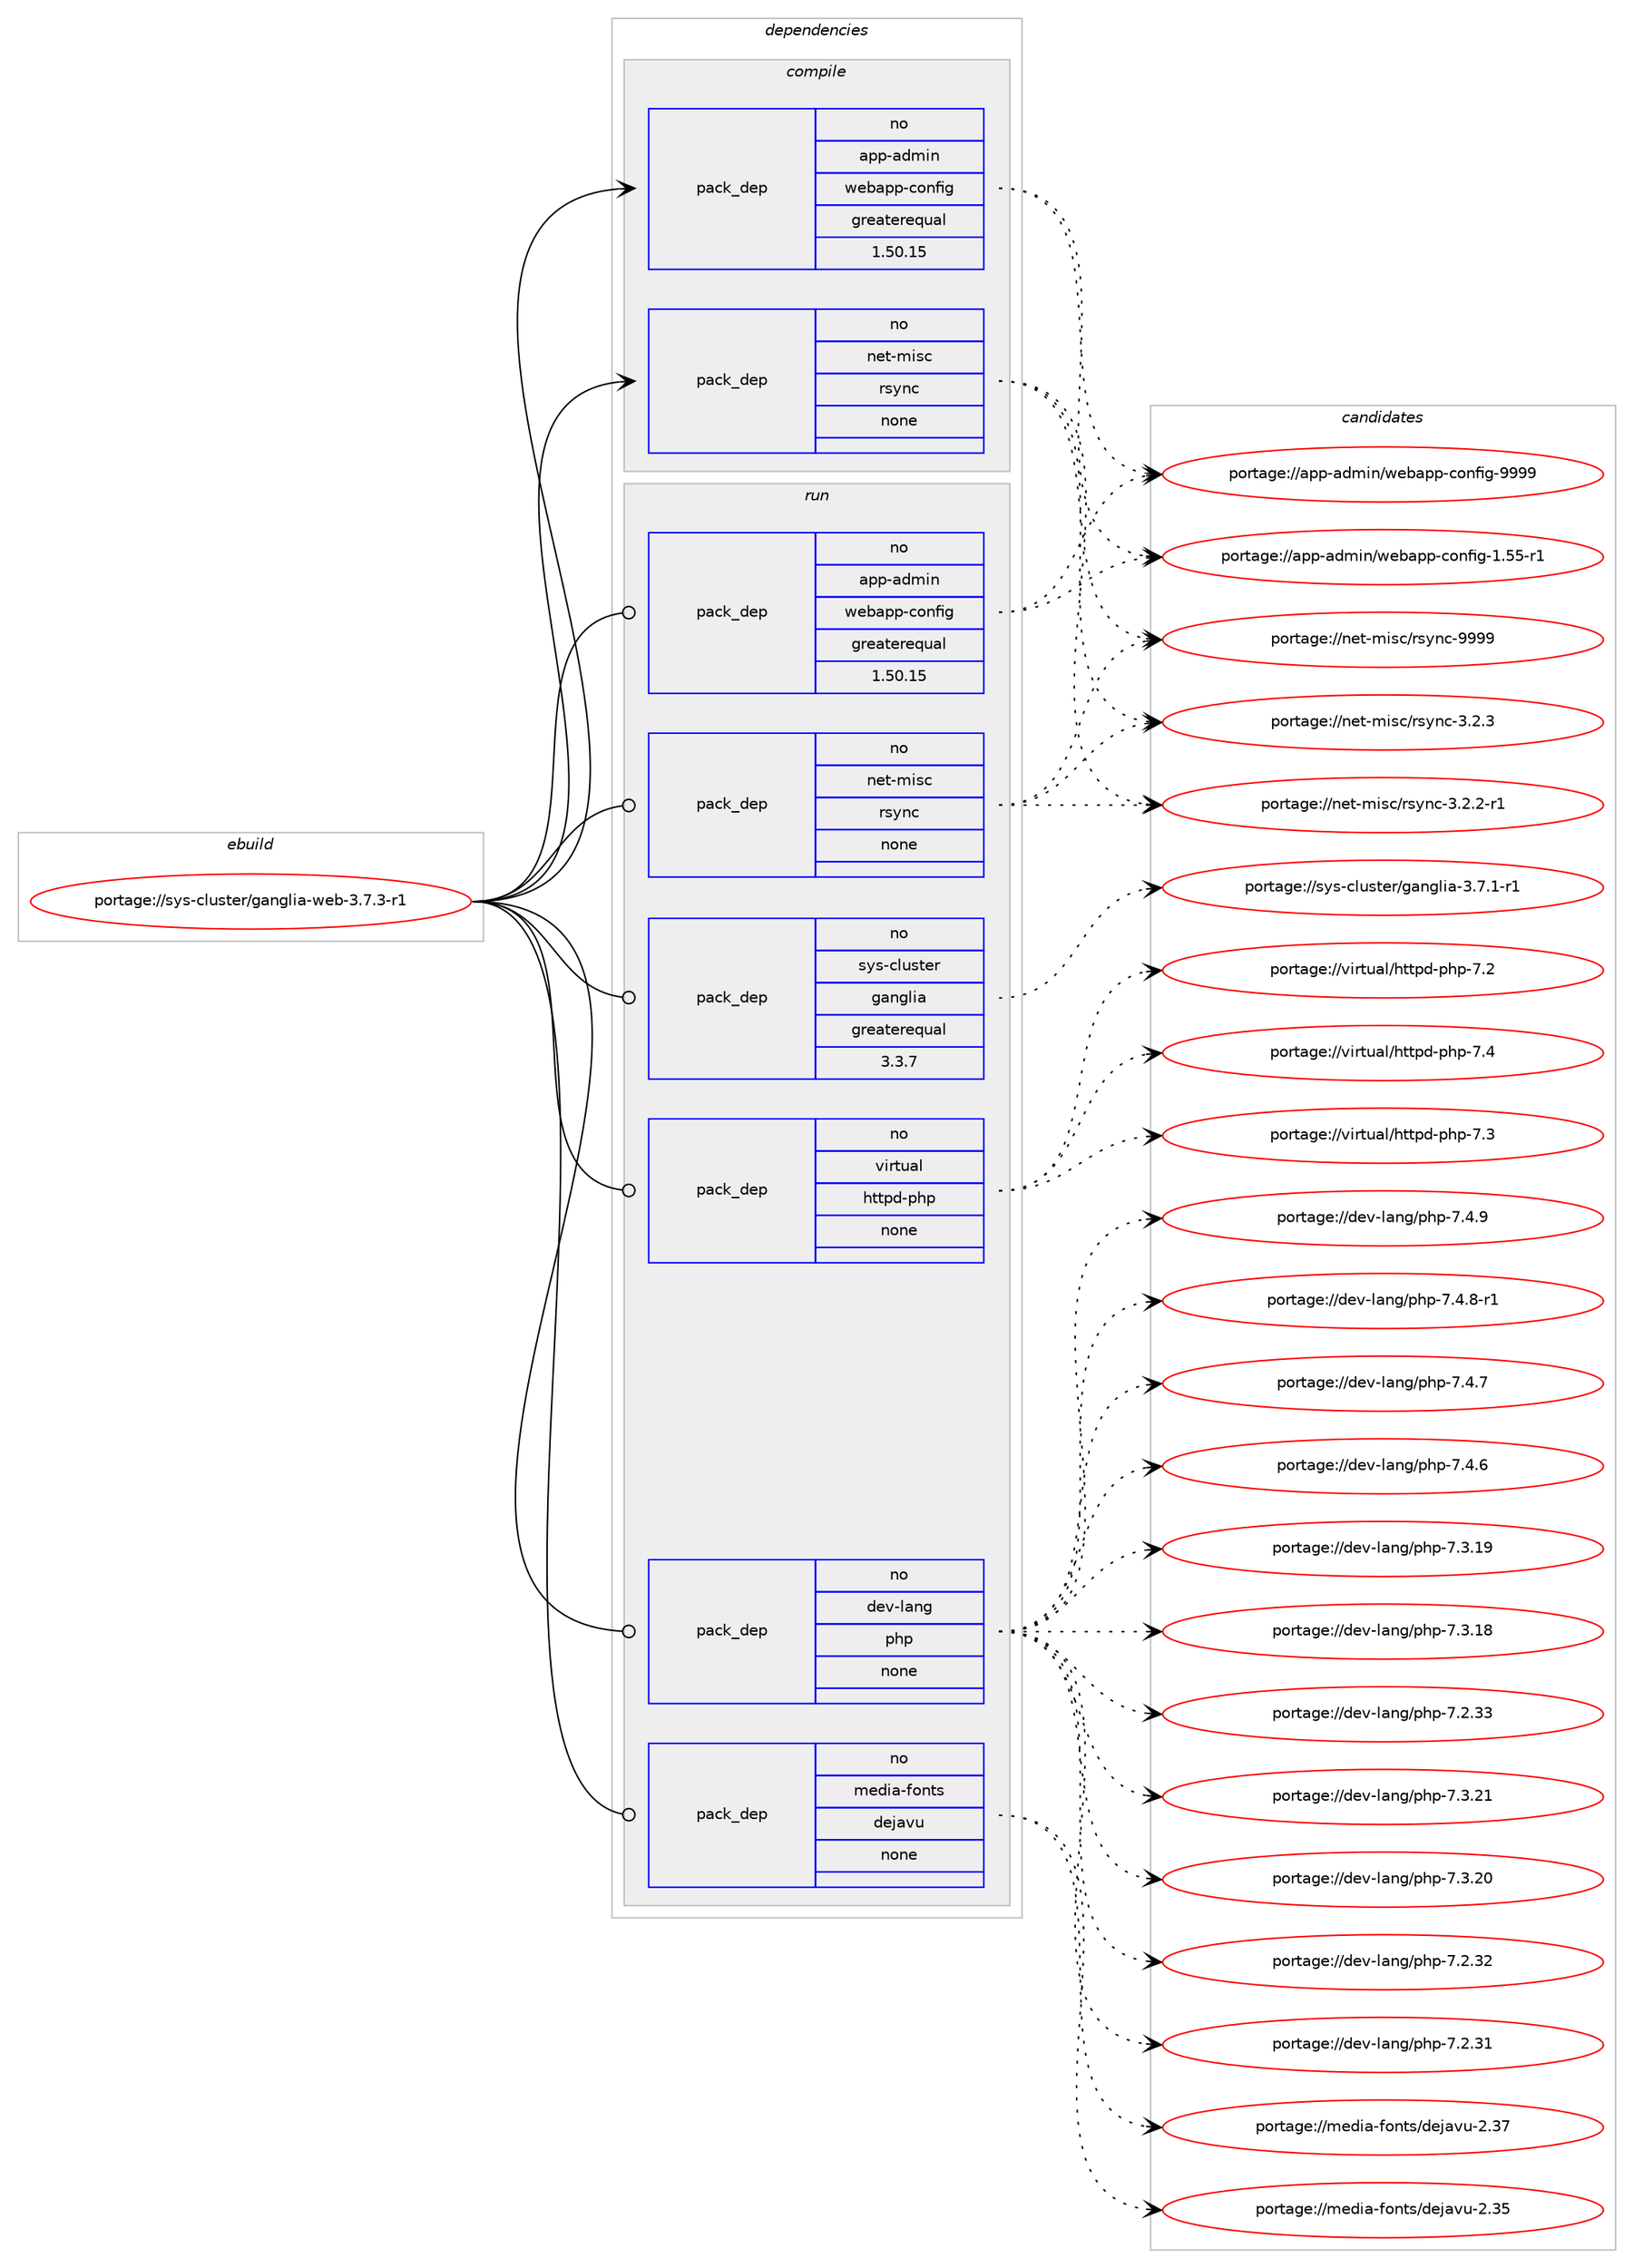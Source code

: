 digraph prolog {

# *************
# Graph options
# *************

newrank=true;
concentrate=true;
compound=true;
graph [rankdir=LR,fontname=Helvetica,fontsize=10,ranksep=1.5];#, ranksep=2.5, nodesep=0.2];
edge  [arrowhead=vee];
node  [fontname=Helvetica,fontsize=10];

# **********
# The ebuild
# **********

subgraph cluster_leftcol {
color=gray;
rank=same;
label=<<i>ebuild</i>>;
id [label="portage://sys-cluster/ganglia-web-3.7.3-r1", color=red, width=4, href="../sys-cluster/ganglia-web-3.7.3-r1.svg"];
}

# ****************
# The dependencies
# ****************

subgraph cluster_midcol {
color=gray;
label=<<i>dependencies</i>>;
subgraph cluster_compile {
fillcolor="#eeeeee";
style=filled;
label=<<i>compile</i>>;
subgraph pack1973 {
dependency2281 [label=<<TABLE BORDER="0" CELLBORDER="1" CELLSPACING="0" CELLPADDING="4" WIDTH="220"><TR><TD ROWSPAN="6" CELLPADDING="30">pack_dep</TD></TR><TR><TD WIDTH="110">no</TD></TR><TR><TD>app-admin</TD></TR><TR><TD>webapp-config</TD></TR><TR><TD>greaterequal</TD></TR><TR><TD>1.50.15</TD></TR></TABLE>>, shape=none, color=blue];
}
id:e -> dependency2281:w [weight=20,style="solid",arrowhead="vee"];
subgraph pack1974 {
dependency2282 [label=<<TABLE BORDER="0" CELLBORDER="1" CELLSPACING="0" CELLPADDING="4" WIDTH="220"><TR><TD ROWSPAN="6" CELLPADDING="30">pack_dep</TD></TR><TR><TD WIDTH="110">no</TD></TR><TR><TD>net-misc</TD></TR><TR><TD>rsync</TD></TR><TR><TD>none</TD></TR><TR><TD></TD></TR></TABLE>>, shape=none, color=blue];
}
id:e -> dependency2282:w [weight=20,style="solid",arrowhead="vee"];
}
subgraph cluster_compileandrun {
fillcolor="#eeeeee";
style=filled;
label=<<i>compile and run</i>>;
}
subgraph cluster_run {
fillcolor="#eeeeee";
style=filled;
label=<<i>run</i>>;
subgraph pack1975 {
dependency2283 [label=<<TABLE BORDER="0" CELLBORDER="1" CELLSPACING="0" CELLPADDING="4" WIDTH="220"><TR><TD ROWSPAN="6" CELLPADDING="30">pack_dep</TD></TR><TR><TD WIDTH="110">no</TD></TR><TR><TD>app-admin</TD></TR><TR><TD>webapp-config</TD></TR><TR><TD>greaterequal</TD></TR><TR><TD>1.50.15</TD></TR></TABLE>>, shape=none, color=blue];
}
id:e -> dependency2283:w [weight=20,style="solid",arrowhead="odot"];
subgraph pack1976 {
dependency2284 [label=<<TABLE BORDER="0" CELLBORDER="1" CELLSPACING="0" CELLPADDING="4" WIDTH="220"><TR><TD ROWSPAN="6" CELLPADDING="30">pack_dep</TD></TR><TR><TD WIDTH="110">no</TD></TR><TR><TD>dev-lang</TD></TR><TR><TD>php</TD></TR><TR><TD>none</TD></TR><TR><TD></TD></TR></TABLE>>, shape=none, color=blue];
}
id:e -> dependency2284:w [weight=20,style="solid",arrowhead="odot"];
subgraph pack1977 {
dependency2285 [label=<<TABLE BORDER="0" CELLBORDER="1" CELLSPACING="0" CELLPADDING="4" WIDTH="220"><TR><TD ROWSPAN="6" CELLPADDING="30">pack_dep</TD></TR><TR><TD WIDTH="110">no</TD></TR><TR><TD>media-fonts</TD></TR><TR><TD>dejavu</TD></TR><TR><TD>none</TD></TR><TR><TD></TD></TR></TABLE>>, shape=none, color=blue];
}
id:e -> dependency2285:w [weight=20,style="solid",arrowhead="odot"];
subgraph pack1978 {
dependency2286 [label=<<TABLE BORDER="0" CELLBORDER="1" CELLSPACING="0" CELLPADDING="4" WIDTH="220"><TR><TD ROWSPAN="6" CELLPADDING="30">pack_dep</TD></TR><TR><TD WIDTH="110">no</TD></TR><TR><TD>net-misc</TD></TR><TR><TD>rsync</TD></TR><TR><TD>none</TD></TR><TR><TD></TD></TR></TABLE>>, shape=none, color=blue];
}
id:e -> dependency2286:w [weight=20,style="solid",arrowhead="odot"];
subgraph pack1979 {
dependency2287 [label=<<TABLE BORDER="0" CELLBORDER="1" CELLSPACING="0" CELLPADDING="4" WIDTH="220"><TR><TD ROWSPAN="6" CELLPADDING="30">pack_dep</TD></TR><TR><TD WIDTH="110">no</TD></TR><TR><TD>sys-cluster</TD></TR><TR><TD>ganglia</TD></TR><TR><TD>greaterequal</TD></TR><TR><TD>3.3.7</TD></TR></TABLE>>, shape=none, color=blue];
}
id:e -> dependency2287:w [weight=20,style="solid",arrowhead="odot"];
subgraph pack1980 {
dependency2288 [label=<<TABLE BORDER="0" CELLBORDER="1" CELLSPACING="0" CELLPADDING="4" WIDTH="220"><TR><TD ROWSPAN="6" CELLPADDING="30">pack_dep</TD></TR><TR><TD WIDTH="110">no</TD></TR><TR><TD>virtual</TD></TR><TR><TD>httpd-php</TD></TR><TR><TD>none</TD></TR><TR><TD></TD></TR></TABLE>>, shape=none, color=blue];
}
id:e -> dependency2288:w [weight=20,style="solid",arrowhead="odot"];
}
}

# **************
# The candidates
# **************

subgraph cluster_choices {
rank=same;
color=gray;
label=<<i>candidates</i>>;

subgraph choice1973 {
color=black;
nodesep=1;
choice97112112459710010910511047119101989711211245991111101021051034557575757 [label="portage://app-admin/webapp-config-9999", color=red, width=4,href="../app-admin/webapp-config-9999.svg"];
choice971121124597100109105110471191019897112112459911111010210510345494653534511449 [label="portage://app-admin/webapp-config-1.55-r1", color=red, width=4,href="../app-admin/webapp-config-1.55-r1.svg"];
dependency2281:e -> choice97112112459710010910511047119101989711211245991111101021051034557575757:w [style=dotted,weight="100"];
dependency2281:e -> choice971121124597100109105110471191019897112112459911111010210510345494653534511449:w [style=dotted,weight="100"];
}
subgraph choice1974 {
color=black;
nodesep=1;
choice110101116451091051159947114115121110994557575757 [label="portage://net-misc/rsync-9999", color=red, width=4,href="../net-misc/rsync-9999.svg"];
choice11010111645109105115994711411512111099455146504651 [label="portage://net-misc/rsync-3.2.3", color=red, width=4,href="../net-misc/rsync-3.2.3.svg"];
choice110101116451091051159947114115121110994551465046504511449 [label="portage://net-misc/rsync-3.2.2-r1", color=red, width=4,href="../net-misc/rsync-3.2.2-r1.svg"];
dependency2282:e -> choice110101116451091051159947114115121110994557575757:w [style=dotted,weight="100"];
dependency2282:e -> choice11010111645109105115994711411512111099455146504651:w [style=dotted,weight="100"];
dependency2282:e -> choice110101116451091051159947114115121110994551465046504511449:w [style=dotted,weight="100"];
}
subgraph choice1975 {
color=black;
nodesep=1;
choice97112112459710010910511047119101989711211245991111101021051034557575757 [label="portage://app-admin/webapp-config-9999", color=red, width=4,href="../app-admin/webapp-config-9999.svg"];
choice971121124597100109105110471191019897112112459911111010210510345494653534511449 [label="portage://app-admin/webapp-config-1.55-r1", color=red, width=4,href="../app-admin/webapp-config-1.55-r1.svg"];
dependency2283:e -> choice97112112459710010910511047119101989711211245991111101021051034557575757:w [style=dotted,weight="100"];
dependency2283:e -> choice971121124597100109105110471191019897112112459911111010210510345494653534511449:w [style=dotted,weight="100"];
}
subgraph choice1976 {
color=black;
nodesep=1;
choice100101118451089711010347112104112455546524657 [label="portage://dev-lang/php-7.4.9", color=red, width=4,href="../dev-lang/php-7.4.9.svg"];
choice1001011184510897110103471121041124555465246564511449 [label="portage://dev-lang/php-7.4.8-r1", color=red, width=4,href="../dev-lang/php-7.4.8-r1.svg"];
choice100101118451089711010347112104112455546524655 [label="portage://dev-lang/php-7.4.7", color=red, width=4,href="../dev-lang/php-7.4.7.svg"];
choice100101118451089711010347112104112455546524654 [label="portage://dev-lang/php-7.4.6", color=red, width=4,href="../dev-lang/php-7.4.6.svg"];
choice10010111845108971101034711210411245554651465049 [label="portage://dev-lang/php-7.3.21", color=red, width=4,href="../dev-lang/php-7.3.21.svg"];
choice10010111845108971101034711210411245554651465048 [label="portage://dev-lang/php-7.3.20", color=red, width=4,href="../dev-lang/php-7.3.20.svg"];
choice10010111845108971101034711210411245554651464957 [label="portage://dev-lang/php-7.3.19", color=red, width=4,href="../dev-lang/php-7.3.19.svg"];
choice10010111845108971101034711210411245554651464956 [label="portage://dev-lang/php-7.3.18", color=red, width=4,href="../dev-lang/php-7.3.18.svg"];
choice10010111845108971101034711210411245554650465151 [label="portage://dev-lang/php-7.2.33", color=red, width=4,href="../dev-lang/php-7.2.33.svg"];
choice10010111845108971101034711210411245554650465150 [label="portage://dev-lang/php-7.2.32", color=red, width=4,href="../dev-lang/php-7.2.32.svg"];
choice10010111845108971101034711210411245554650465149 [label="portage://dev-lang/php-7.2.31", color=red, width=4,href="../dev-lang/php-7.2.31.svg"];
dependency2284:e -> choice100101118451089711010347112104112455546524657:w [style=dotted,weight="100"];
dependency2284:e -> choice1001011184510897110103471121041124555465246564511449:w [style=dotted,weight="100"];
dependency2284:e -> choice100101118451089711010347112104112455546524655:w [style=dotted,weight="100"];
dependency2284:e -> choice100101118451089711010347112104112455546524654:w [style=dotted,weight="100"];
dependency2284:e -> choice10010111845108971101034711210411245554651465049:w [style=dotted,weight="100"];
dependency2284:e -> choice10010111845108971101034711210411245554651465048:w [style=dotted,weight="100"];
dependency2284:e -> choice10010111845108971101034711210411245554651464957:w [style=dotted,weight="100"];
dependency2284:e -> choice10010111845108971101034711210411245554651464956:w [style=dotted,weight="100"];
dependency2284:e -> choice10010111845108971101034711210411245554650465151:w [style=dotted,weight="100"];
dependency2284:e -> choice10010111845108971101034711210411245554650465150:w [style=dotted,weight="100"];
dependency2284:e -> choice10010111845108971101034711210411245554650465149:w [style=dotted,weight="100"];
}
subgraph choice1977 {
color=black;
nodesep=1;
choice109101100105974510211111011611547100101106971181174550465155 [label="portage://media-fonts/dejavu-2.37", color=red, width=4,href="../media-fonts/dejavu-2.37.svg"];
choice109101100105974510211111011611547100101106971181174550465153 [label="portage://media-fonts/dejavu-2.35", color=red, width=4,href="../media-fonts/dejavu-2.35.svg"];
dependency2285:e -> choice109101100105974510211111011611547100101106971181174550465155:w [style=dotted,weight="100"];
dependency2285:e -> choice109101100105974510211111011611547100101106971181174550465153:w [style=dotted,weight="100"];
}
subgraph choice1978 {
color=black;
nodesep=1;
choice110101116451091051159947114115121110994557575757 [label="portage://net-misc/rsync-9999", color=red, width=4,href="../net-misc/rsync-9999.svg"];
choice11010111645109105115994711411512111099455146504651 [label="portage://net-misc/rsync-3.2.3", color=red, width=4,href="../net-misc/rsync-3.2.3.svg"];
choice110101116451091051159947114115121110994551465046504511449 [label="portage://net-misc/rsync-3.2.2-r1", color=red, width=4,href="../net-misc/rsync-3.2.2-r1.svg"];
dependency2286:e -> choice110101116451091051159947114115121110994557575757:w [style=dotted,weight="100"];
dependency2286:e -> choice11010111645109105115994711411512111099455146504651:w [style=dotted,weight="100"];
dependency2286:e -> choice110101116451091051159947114115121110994551465046504511449:w [style=dotted,weight="100"];
}
subgraph choice1979 {
color=black;
nodesep=1;
choice11512111545991081171151161011144710397110103108105974551465546494511449 [label="portage://sys-cluster/ganglia-3.7.1-r1", color=red, width=4,href="../sys-cluster/ganglia-3.7.1-r1.svg"];
dependency2287:e -> choice11512111545991081171151161011144710397110103108105974551465546494511449:w [style=dotted,weight="100"];
}
subgraph choice1980 {
color=black;
nodesep=1;
choice11810511411611797108471041161161121004511210411245554652 [label="portage://virtual/httpd-php-7.4", color=red, width=4,href="../virtual/httpd-php-7.4.svg"];
choice11810511411611797108471041161161121004511210411245554651 [label="portage://virtual/httpd-php-7.3", color=red, width=4,href="../virtual/httpd-php-7.3.svg"];
choice11810511411611797108471041161161121004511210411245554650 [label="portage://virtual/httpd-php-7.2", color=red, width=4,href="../virtual/httpd-php-7.2.svg"];
dependency2288:e -> choice11810511411611797108471041161161121004511210411245554652:w [style=dotted,weight="100"];
dependency2288:e -> choice11810511411611797108471041161161121004511210411245554651:w [style=dotted,weight="100"];
dependency2288:e -> choice11810511411611797108471041161161121004511210411245554650:w [style=dotted,weight="100"];
}
}

}
